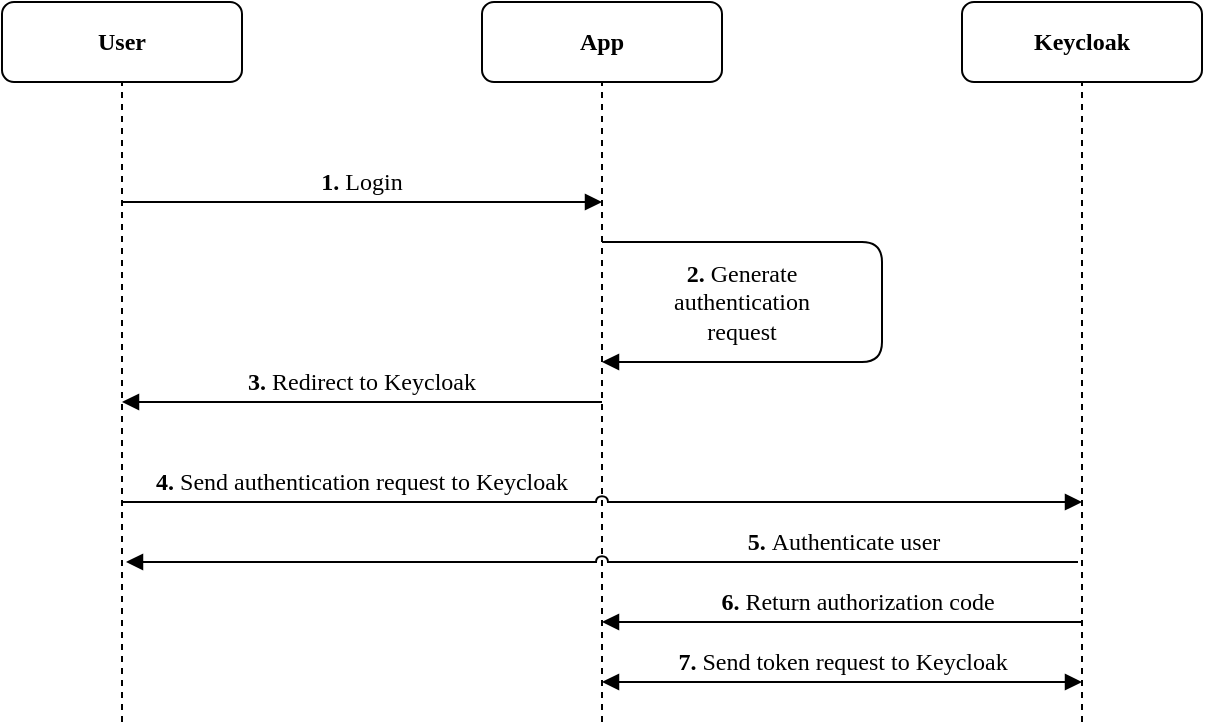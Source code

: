 <mxfile version="26.2.15">
  <diagram name="Auth_Flow" id="ephqr9WTFg5qxSn8dHBY">
    <mxGraphModel dx="1270" dy="626" grid="1" gridSize="10" guides="1" tooltips="1" connect="1" arrows="1" fold="1" page="1" pageScale="1" pageWidth="827" pageHeight="1169" math="0" shadow="0">
      <root>
        <mxCell id="0" />
        <mxCell id="1" parent="0" />
        <mxCell id="Yrb1lhH9Zg9FAsN81M2u-1" value="Keycloak" style="rounded=1;whiteSpace=wrap;html=1;fontFamily=Atkinson Hyperlegible Next;fontSize=12;fontColor=default;labelBackgroundColor=default;resizable=1;fontStyle=1" vertex="1" parent="1">
          <mxGeometry x="594" y="40" width="120" height="40" as="geometry" />
        </mxCell>
        <mxCell id="Yrb1lhH9Zg9FAsN81M2u-2" value="App" style="rounded=1;whiteSpace=wrap;html=1;fontFamily=Atkinson Hyperlegible Next;fontSize=12;fontColor=default;labelBackgroundColor=default;resizable=1;fontStyle=1" vertex="1" parent="1">
          <mxGeometry x="354" y="40" width="120" height="40" as="geometry" />
        </mxCell>
        <mxCell id="Yrb1lhH9Zg9FAsN81M2u-3" value="User" style="rounded=1;whiteSpace=wrap;html=1;fontFamily=Atkinson Hyperlegible Next;fontSize=12;fontColor=default;labelBackgroundColor=default;resizable=1;fontStyle=1" vertex="1" parent="1">
          <mxGeometry x="114" y="40" width="120" height="40" as="geometry" />
        </mxCell>
        <mxCell id="Yrb1lhH9Zg9FAsN81M2u-4" value="" style="endArrow=none;dashed=1;html=1;rounded=1;shadow=0;strokeColor=default;strokeWidth=1;align=center;verticalAlign=middle;fontFamily=Atkinson Hyperlegible Next;fontSize=12;fontColor=default;labelBackgroundColor=default;resizable=1;edgeStyle=none;jumpStyle=none;jumpSize=6;startSize=6;endSize=6;flowAnimation=0;entryX=0.5;entryY=1;entryDx=0;entryDy=0;" edge="1" parent="1" target="Yrb1lhH9Zg9FAsN81M2u-3">
          <mxGeometry width="50" height="50" relative="1" as="geometry">
            <mxPoint x="174" y="400" as="sourcePoint" />
            <mxPoint x="534" y="160" as="targetPoint" />
          </mxGeometry>
        </mxCell>
        <mxCell id="Yrb1lhH9Zg9FAsN81M2u-5" value="" style="endArrow=none;dashed=1;html=1;rounded=1;shadow=0;strokeColor=default;strokeWidth=1;align=center;verticalAlign=middle;fontFamily=Atkinson Hyperlegible Next;fontSize=12;fontColor=default;labelBackgroundColor=default;resizable=1;edgeStyle=none;jumpStyle=none;jumpSize=6;startSize=6;endSize=6;flowAnimation=0;entryX=0.5;entryY=1;entryDx=0;entryDy=0;" edge="1" parent="1" target="Yrb1lhH9Zg9FAsN81M2u-2">
          <mxGeometry width="50" height="50" relative="1" as="geometry">
            <mxPoint x="414" y="400" as="sourcePoint" />
            <mxPoint x="424" y="160" as="targetPoint" />
          </mxGeometry>
        </mxCell>
        <mxCell id="Yrb1lhH9Zg9FAsN81M2u-6" value="" style="endArrow=none;dashed=1;html=1;rounded=1;shadow=0;strokeColor=default;strokeWidth=1;align=center;verticalAlign=middle;fontFamily=Atkinson Hyperlegible Next;fontSize=12;fontColor=default;labelBackgroundColor=default;resizable=1;edgeStyle=none;jumpStyle=none;jumpSize=6;startSize=6;endSize=6;flowAnimation=0;entryX=0.5;entryY=1;entryDx=0;entryDy=0;" edge="1" parent="1" target="Yrb1lhH9Zg9FAsN81M2u-1">
          <mxGeometry width="50" height="50" relative="1" as="geometry">
            <mxPoint x="654" y="400" as="sourcePoint" />
            <mxPoint x="654" y="140" as="targetPoint" />
          </mxGeometry>
        </mxCell>
        <mxCell id="Yrb1lhH9Zg9FAsN81M2u-7" value="" style="endArrow=block;html=1;rounded=1;shadow=0;strokeColor=default;strokeWidth=1;align=center;verticalAlign=middle;fontFamily=Atkinson Hyperlegible Next;fontSize=12;fontColor=default;labelBackgroundColor=default;resizable=1;edgeStyle=none;jumpStyle=none;jumpSize=6;startSize=6;endSize=6;flowAnimation=0;endFill=1;" edge="1" parent="1">
          <mxGeometry width="50" height="50" relative="1" as="geometry">
            <mxPoint x="174" y="140" as="sourcePoint" />
            <mxPoint x="414" y="140" as="targetPoint" />
          </mxGeometry>
        </mxCell>
        <mxCell id="Yrb1lhH9Zg9FAsN81M2u-8" value="" style="endArrow=block;html=1;rounded=1;shadow=0;strokeColor=default;strokeWidth=1;align=center;verticalAlign=middle;fontFamily=Atkinson Hyperlegible Next;fontSize=12;fontColor=default;labelBackgroundColor=default;resizable=1;edgeStyle=none;jumpStyle=none;jumpSize=6;startSize=6;endSize=6;flowAnimation=0;endFill=1;" edge="1" parent="1">
          <mxGeometry width="50" height="50" relative="1" as="geometry">
            <mxPoint x="414" y="160" as="sourcePoint" />
            <mxPoint x="414" y="220" as="targetPoint" />
            <Array as="points">
              <mxPoint x="554" y="160" />
              <mxPoint x="554" y="180" />
              <mxPoint x="554" y="220" />
            </Array>
          </mxGeometry>
        </mxCell>
        <mxCell id="Yrb1lhH9Zg9FAsN81M2u-9" value="&lt;font&gt;&lt;b&gt;2.&lt;/b&gt; Generate authentication request&lt;/font&gt;" style="text;align=center;verticalAlign=middle;rounded=0;fontFamily=Atkinson Hyperlegible Next;fontSize=12;fontColor=default;labelBackgroundColor=none;resizable=1;spacing=2;whiteSpace=wrap;html=1;" vertex="1" parent="1">
          <mxGeometry x="444" y="180" width="80" height="20" as="geometry" />
        </mxCell>
        <mxCell id="Yrb1lhH9Zg9FAsN81M2u-10" value="&lt;span&gt;&lt;b&gt;1. &lt;/b&gt;Login&lt;/span&gt;" style="text;align=center;verticalAlign=middle;rounded=0;fontFamily=Atkinson Hyperlegible Next;fontSize=12;fontColor=default;labelBackgroundColor=none;resizable=1;spacing=2;whiteSpace=wrap;html=1;" vertex="1" parent="1">
          <mxGeometry x="254" y="120" width="80" height="20" as="geometry" />
        </mxCell>
        <mxCell id="Yrb1lhH9Zg9FAsN81M2u-11" value="" style="endArrow=block;html=1;rounded=1;shadow=0;strokeColor=default;strokeWidth=1;align=center;verticalAlign=middle;fontFamily=Atkinson Hyperlegible Next;fontSize=12;fontColor=default;labelBackgroundColor=default;resizable=1;edgeStyle=none;jumpStyle=none;jumpSize=6;startSize=6;endSize=6;flowAnimation=0;endFill=1;" edge="1" parent="1">
          <mxGeometry width="50" height="50" relative="1" as="geometry">
            <mxPoint x="414" y="240" as="sourcePoint" />
            <mxPoint x="174" y="240" as="targetPoint" />
          </mxGeometry>
        </mxCell>
        <mxCell id="Yrb1lhH9Zg9FAsN81M2u-12" value="" style="endArrow=block;html=1;rounded=1;shadow=0;strokeColor=default;strokeWidth=1;align=center;verticalAlign=middle;fontFamily=Atkinson Hyperlegible Next;fontSize=12;fontColor=default;labelBackgroundColor=default;resizable=1;edgeStyle=none;jumpStyle=arc;jumpSize=6;startSize=6;endSize=6;flowAnimation=0;endFill=1;" edge="1" parent="1">
          <mxGeometry width="50" height="50" relative="1" as="geometry">
            <mxPoint x="174" y="290" as="sourcePoint" />
            <mxPoint x="654" y="290" as="targetPoint" />
          </mxGeometry>
        </mxCell>
        <mxCell id="Yrb1lhH9Zg9FAsN81M2u-13" value="&lt;span&gt;&lt;b&gt;3. &lt;/b&gt;Redirect to Keycloak&lt;/span&gt;" style="text;align=center;verticalAlign=middle;rounded=0;fontFamily=Atkinson Hyperlegible Next;fontSize=12;fontColor=default;labelBackgroundColor=none;resizable=1;spacing=2;whiteSpace=wrap;html=1;" vertex="1" parent="1">
          <mxGeometry x="224" y="220" width="140" height="20" as="geometry" />
        </mxCell>
        <mxCell id="Yrb1lhH9Zg9FAsN81M2u-14" value="&lt;span&gt;&lt;b&gt;4. &lt;/b&gt;Send authentication request to Keycloak&lt;/span&gt;" style="text;align=center;verticalAlign=middle;rounded=0;fontFamily=Atkinson Hyperlegible Next;fontSize=12;fontColor=default;labelBackgroundColor=none;resizable=1;spacing=2;whiteSpace=wrap;html=1;" vertex="1" parent="1">
          <mxGeometry x="172.25" y="270" width="243.5" height="20" as="geometry" />
        </mxCell>
        <mxCell id="Yrb1lhH9Zg9FAsN81M2u-15" value="" style="endArrow=block;html=1;rounded=1;shadow=0;strokeColor=default;strokeWidth=1;align=center;verticalAlign=middle;fontFamily=Atkinson Hyperlegible Next;fontSize=12;fontColor=default;labelBackgroundColor=default;resizable=1;edgeStyle=none;jumpStyle=arc;jumpSize=6;startSize=6;endSize=6;flowAnimation=0;endFill=1;" edge="1" parent="1">
          <mxGeometry width="50" height="50" relative="1" as="geometry">
            <mxPoint x="652" y="320" as="sourcePoint" />
            <mxPoint x="176" y="320" as="targetPoint" />
          </mxGeometry>
        </mxCell>
        <mxCell id="Yrb1lhH9Zg9FAsN81M2u-16" value="&lt;span&gt;&lt;b&gt;5. &lt;/b&gt;Authenticate user&lt;/span&gt;" style="text;align=center;verticalAlign=middle;rounded=0;fontFamily=Atkinson Hyperlegible Next;fontSize=12;fontColor=default;labelBackgroundColor=none;resizable=1;spacing=2;whiteSpace=wrap;html=1;" vertex="1" parent="1">
          <mxGeometry x="474.5" y="300" width="120" height="20" as="geometry" />
        </mxCell>
        <mxCell id="Yrb1lhH9Zg9FAsN81M2u-17" value="" style="endArrow=block;html=1;rounded=1;shadow=0;strokeColor=default;strokeWidth=1;align=center;verticalAlign=middle;fontFamily=Atkinson Hyperlegible Next;fontSize=12;fontColor=default;labelBackgroundColor=default;resizable=1;edgeStyle=none;jumpStyle=arc;jumpSize=6;startSize=6;endSize=6;flowAnimation=0;endFill=1;" edge="1" parent="1">
          <mxGeometry width="50" height="50" relative="1" as="geometry">
            <mxPoint x="654" y="350" as="sourcePoint" />
            <mxPoint x="414" y="350" as="targetPoint" />
          </mxGeometry>
        </mxCell>
        <mxCell id="Yrb1lhH9Zg9FAsN81M2u-18" value="" style="endArrow=block;html=1;rounded=1;shadow=0;strokeColor=default;strokeWidth=1;align=center;verticalAlign=middle;fontFamily=Atkinson Hyperlegible Next;fontSize=12;fontColor=default;labelBackgroundColor=default;resizable=1;edgeStyle=none;jumpStyle=arc;jumpSize=6;startSize=6;endSize=6;flowAnimation=0;endFill=1;startArrow=block;startFill=1;" edge="1" parent="1">
          <mxGeometry width="50" height="50" relative="1" as="geometry">
            <mxPoint x="654" y="380" as="sourcePoint" />
            <mxPoint x="414" y="380" as="targetPoint" />
          </mxGeometry>
        </mxCell>
        <mxCell id="Yrb1lhH9Zg9FAsN81M2u-19" value="&lt;span&gt;&lt;b&gt;7. &lt;/b&gt;Send token request to Keycloak&lt;/span&gt;" style="text;align=center;verticalAlign=middle;rounded=0;fontFamily=Atkinson Hyperlegible Next;fontSize=12;fontColor=default;labelBackgroundColor=none;resizable=1;spacing=2;whiteSpace=wrap;html=1;" vertex="1" parent="1">
          <mxGeometry x="440" y="360" width="189" height="20" as="geometry" />
        </mxCell>
        <mxCell id="Yrb1lhH9Zg9FAsN81M2u-20" value="&lt;span&gt;&lt;b&gt;6. &lt;/b&gt;Return authorization code&lt;/span&gt;" style="text;align=center;verticalAlign=middle;rounded=0;fontFamily=Atkinson Hyperlegible Next;fontSize=12;fontColor=default;labelBackgroundColor=none;resizable=1;spacing=2;whiteSpace=wrap;html=1;" vertex="1" parent="1">
          <mxGeometry x="455" y="330" width="174" height="20" as="geometry" />
        </mxCell>
      </root>
    </mxGraphModel>
  </diagram>
</mxfile>
